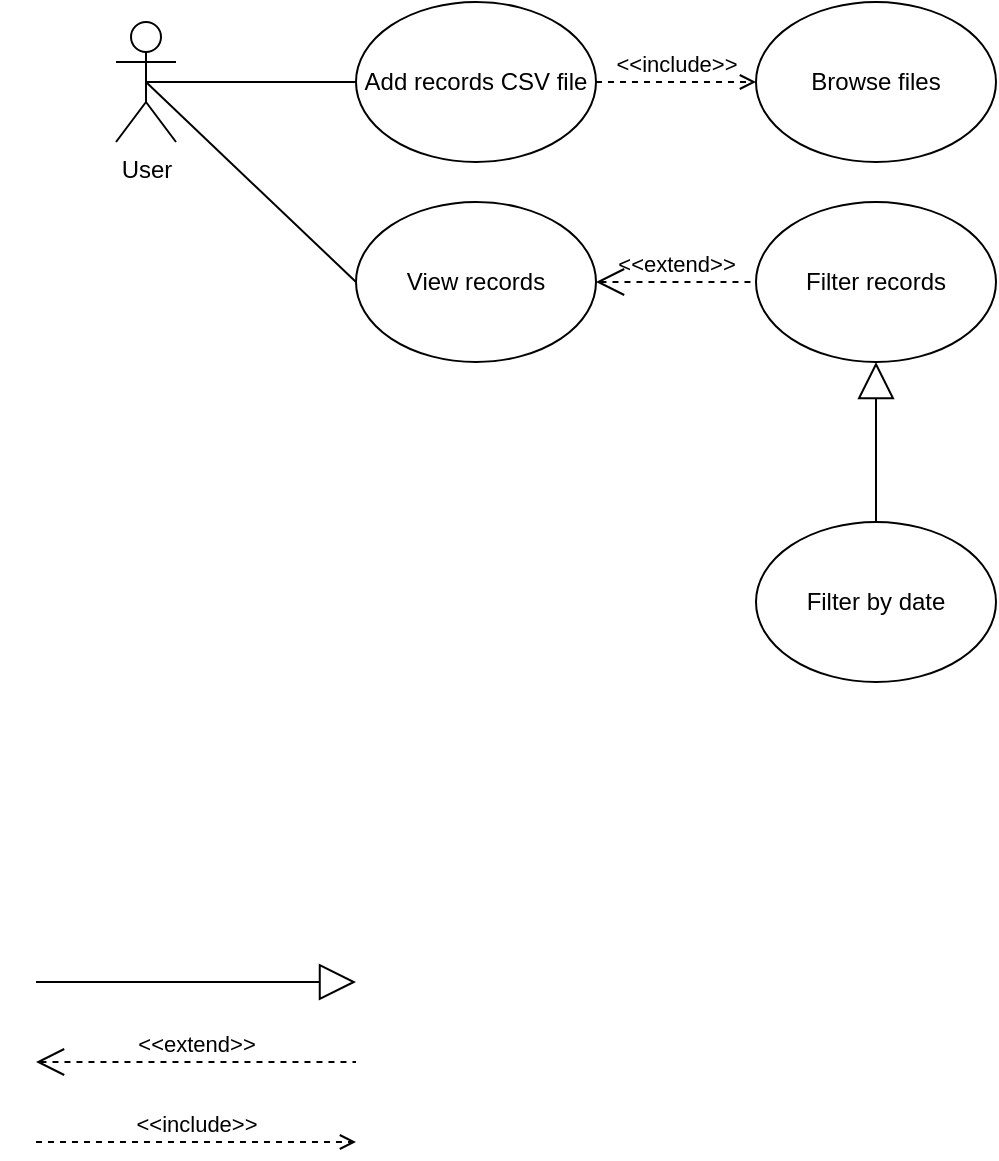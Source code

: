 <mxfile pages="2">
    <diagram id="jENJKvlV3dbCBk_Ef1xG" name="use_case">
        <mxGraphModel dx="635" dy="536" grid="1" gridSize="10" guides="1" tooltips="1" connect="1" arrows="1" fold="1" page="1" pageScale="1" pageWidth="1169" pageHeight="827" math="0" shadow="0">
            <root>
                <mxCell id="0"/>
                <mxCell id="1" parent="0"/>
                <mxCell id="wUWMKY9H5VIVmJC1q5Jj-3" style="edgeStyle=orthogonalEdgeStyle;rounded=0;orthogonalLoop=1;jettySize=auto;html=1;exitX=0.5;exitY=0.5;exitDx=0;exitDy=0;exitPerimeter=0;endArrow=none;endFill=0;" parent="1" source="wUWMKY9H5VIVmJC1q5Jj-1" target="wUWMKY9H5VIVmJC1q5Jj-2" edge="1">
                    <mxGeometry relative="1" as="geometry"/>
                </mxCell>
                <mxCell id="wUWMKY9H5VIVmJC1q5Jj-1" value="User" style="shape=umlActor;verticalLabelPosition=bottom;verticalAlign=top;html=1;outlineConnect=0;" parent="1" vertex="1">
                    <mxGeometry x="80" y="80" width="30" height="60" as="geometry"/>
                </mxCell>
                <mxCell id="wUWMKY9H5VIVmJC1q5Jj-2" value="Add records CSV file" style="ellipse;whiteSpace=wrap;html=1;" parent="1" vertex="1">
                    <mxGeometry x="200" y="70" width="120" height="80" as="geometry"/>
                </mxCell>
                <mxCell id="wUWMKY9H5VIVmJC1q5Jj-4" value="Browse files" style="ellipse;whiteSpace=wrap;html=1;" parent="1" vertex="1">
                    <mxGeometry x="400" y="70" width="120" height="80" as="geometry"/>
                </mxCell>
                <mxCell id="wUWMKY9H5VIVmJC1q5Jj-5" value="&amp;lt;&amp;lt;extend&amp;gt;&amp;gt;" style="edgeStyle=none;html=1;startArrow=open;endArrow=none;startSize=12;verticalAlign=bottom;dashed=1;labelBackgroundColor=none;rounded=0;" parent="1" edge="1">
                    <mxGeometry width="160" relative="1" as="geometry">
                        <mxPoint x="40" y="600" as="sourcePoint"/>
                        <mxPoint x="200" y="600" as="targetPoint"/>
                    </mxGeometry>
                </mxCell>
                <mxCell id="wUWMKY9H5VIVmJC1q5Jj-6" value="&amp;lt;&amp;lt;include&amp;gt;&amp;gt;" style="edgeStyle=none;html=1;endArrow=open;verticalAlign=bottom;dashed=1;labelBackgroundColor=none;rounded=0;" parent="1" edge="1">
                    <mxGeometry width="160" relative="1" as="geometry">
                        <mxPoint x="40" y="640" as="sourcePoint"/>
                        <mxPoint x="200" y="640" as="targetPoint"/>
                    </mxGeometry>
                </mxCell>
                <mxCell id="wUWMKY9H5VIVmJC1q5Jj-7" value="&amp;lt;&amp;lt;include&amp;gt;&amp;gt;" style="edgeStyle=none;html=1;endArrow=open;verticalAlign=bottom;dashed=1;labelBackgroundColor=none;rounded=0;" parent="1" source="wUWMKY9H5VIVmJC1q5Jj-2" target="wUWMKY9H5VIVmJC1q5Jj-4" edge="1">
                    <mxGeometry width="160" relative="1" as="geometry">
                        <mxPoint x="340" y="200" as="sourcePoint"/>
                        <mxPoint x="500" y="200" as="targetPoint"/>
                    </mxGeometry>
                </mxCell>
                <mxCell id="dJeBV5FFnEENrYUGtMYk-3" style="rounded=0;orthogonalLoop=1;jettySize=auto;html=1;exitX=0;exitY=0.5;exitDx=0;exitDy=0;endArrow=none;endFill=0;entryX=0.5;entryY=0.5;entryDx=0;entryDy=0;entryPerimeter=0;" parent="1" source="dJeBV5FFnEENrYUGtMYk-1" target="wUWMKY9H5VIVmJC1q5Jj-1" edge="1">
                    <mxGeometry relative="1" as="geometry">
                        <mxPoint x="190" y="180" as="targetPoint"/>
                    </mxGeometry>
                </mxCell>
                <mxCell id="dJeBV5FFnEENrYUGtMYk-1" value="View records" style="ellipse;whiteSpace=wrap;html=1;" parent="1" vertex="1">
                    <mxGeometry x="200" y="170" width="120" height="80" as="geometry"/>
                </mxCell>
                <mxCell id="dJeBV5FFnEENrYUGtMYk-6" value="&amp;lt;&amp;lt;extend&amp;gt;&amp;gt;" style="edgeStyle=none;html=1;startArrow=open;endArrow=none;startSize=12;verticalAlign=bottom;dashed=1;labelBackgroundColor=none;rounded=0;" parent="1" source="dJeBV5FFnEENrYUGtMYk-1" target="dJeBV5FFnEENrYUGtMYk-7" edge="1">
                    <mxGeometry width="160" relative="1" as="geometry">
                        <mxPoint x="360" y="209.5" as="sourcePoint"/>
                        <mxPoint x="410" y="210" as="targetPoint"/>
                    </mxGeometry>
                </mxCell>
                <mxCell id="dJeBV5FFnEENrYUGtMYk-7" value="Filter records" style="ellipse;whiteSpace=wrap;html=1;" parent="1" vertex="1">
                    <mxGeometry x="400" y="170" width="120" height="80" as="geometry"/>
                </mxCell>
                <mxCell id="dJeBV5FFnEENrYUGtMYk-10" value="" style="endArrow=block;html=1;rounded=0;endSize=16;endFill=0;edgeStyle=orthogonalEdgeStyle;" parent="1" edge="1">
                    <mxGeometry x="1" y="191" width="50" height="50" relative="1" as="geometry">
                        <mxPoint x="40" y="560" as="sourcePoint"/>
                        <mxPoint x="200" y="560" as="targetPoint"/>
                        <mxPoint x="1" y="-20" as="offset"/>
                    </mxGeometry>
                </mxCell>
                <mxCell id="dJeBV5FFnEENrYUGtMYk-11" value="" style="endArrow=block;html=1;rounded=0;endSize=16;endFill=0;edgeStyle=orthogonalEdgeStyle;" parent="1" source="dJeBV5FFnEENrYUGtMYk-12" target="dJeBV5FFnEENrYUGtMYk-7" edge="1">
                    <mxGeometry x="1" y="-234" width="50" height="50" relative="1" as="geometry">
                        <mxPoint x="459.5" y="370" as="sourcePoint"/>
                        <mxPoint x="459.5" y="290" as="targetPoint"/>
                        <mxPoint x="-84" y="-180" as="offset"/>
                    </mxGeometry>
                </mxCell>
                <mxCell id="dJeBV5FFnEENrYUGtMYk-12" value="Filter by date" style="ellipse;whiteSpace=wrap;html=1;" parent="1" vertex="1">
                    <mxGeometry x="400" y="330" width="120" height="80" as="geometry"/>
                </mxCell>
            </root>
        </mxGraphModel>
    </diagram>
    <diagram id="STJ0p5yN3lM192CqCmxB" name="class">
        <mxGraphModel dx="635" dy="536" grid="1" gridSize="10" guides="1" tooltips="1" connect="1" arrows="1" fold="1" page="1" pageScale="1" pageWidth="1169" pageHeight="827" math="0" shadow="0">
            <root>
                <mxCell id="0"/>
                <mxCell id="1" parent="0"/>
            </root>
        </mxGraphModel>
    </diagram>
</mxfile>